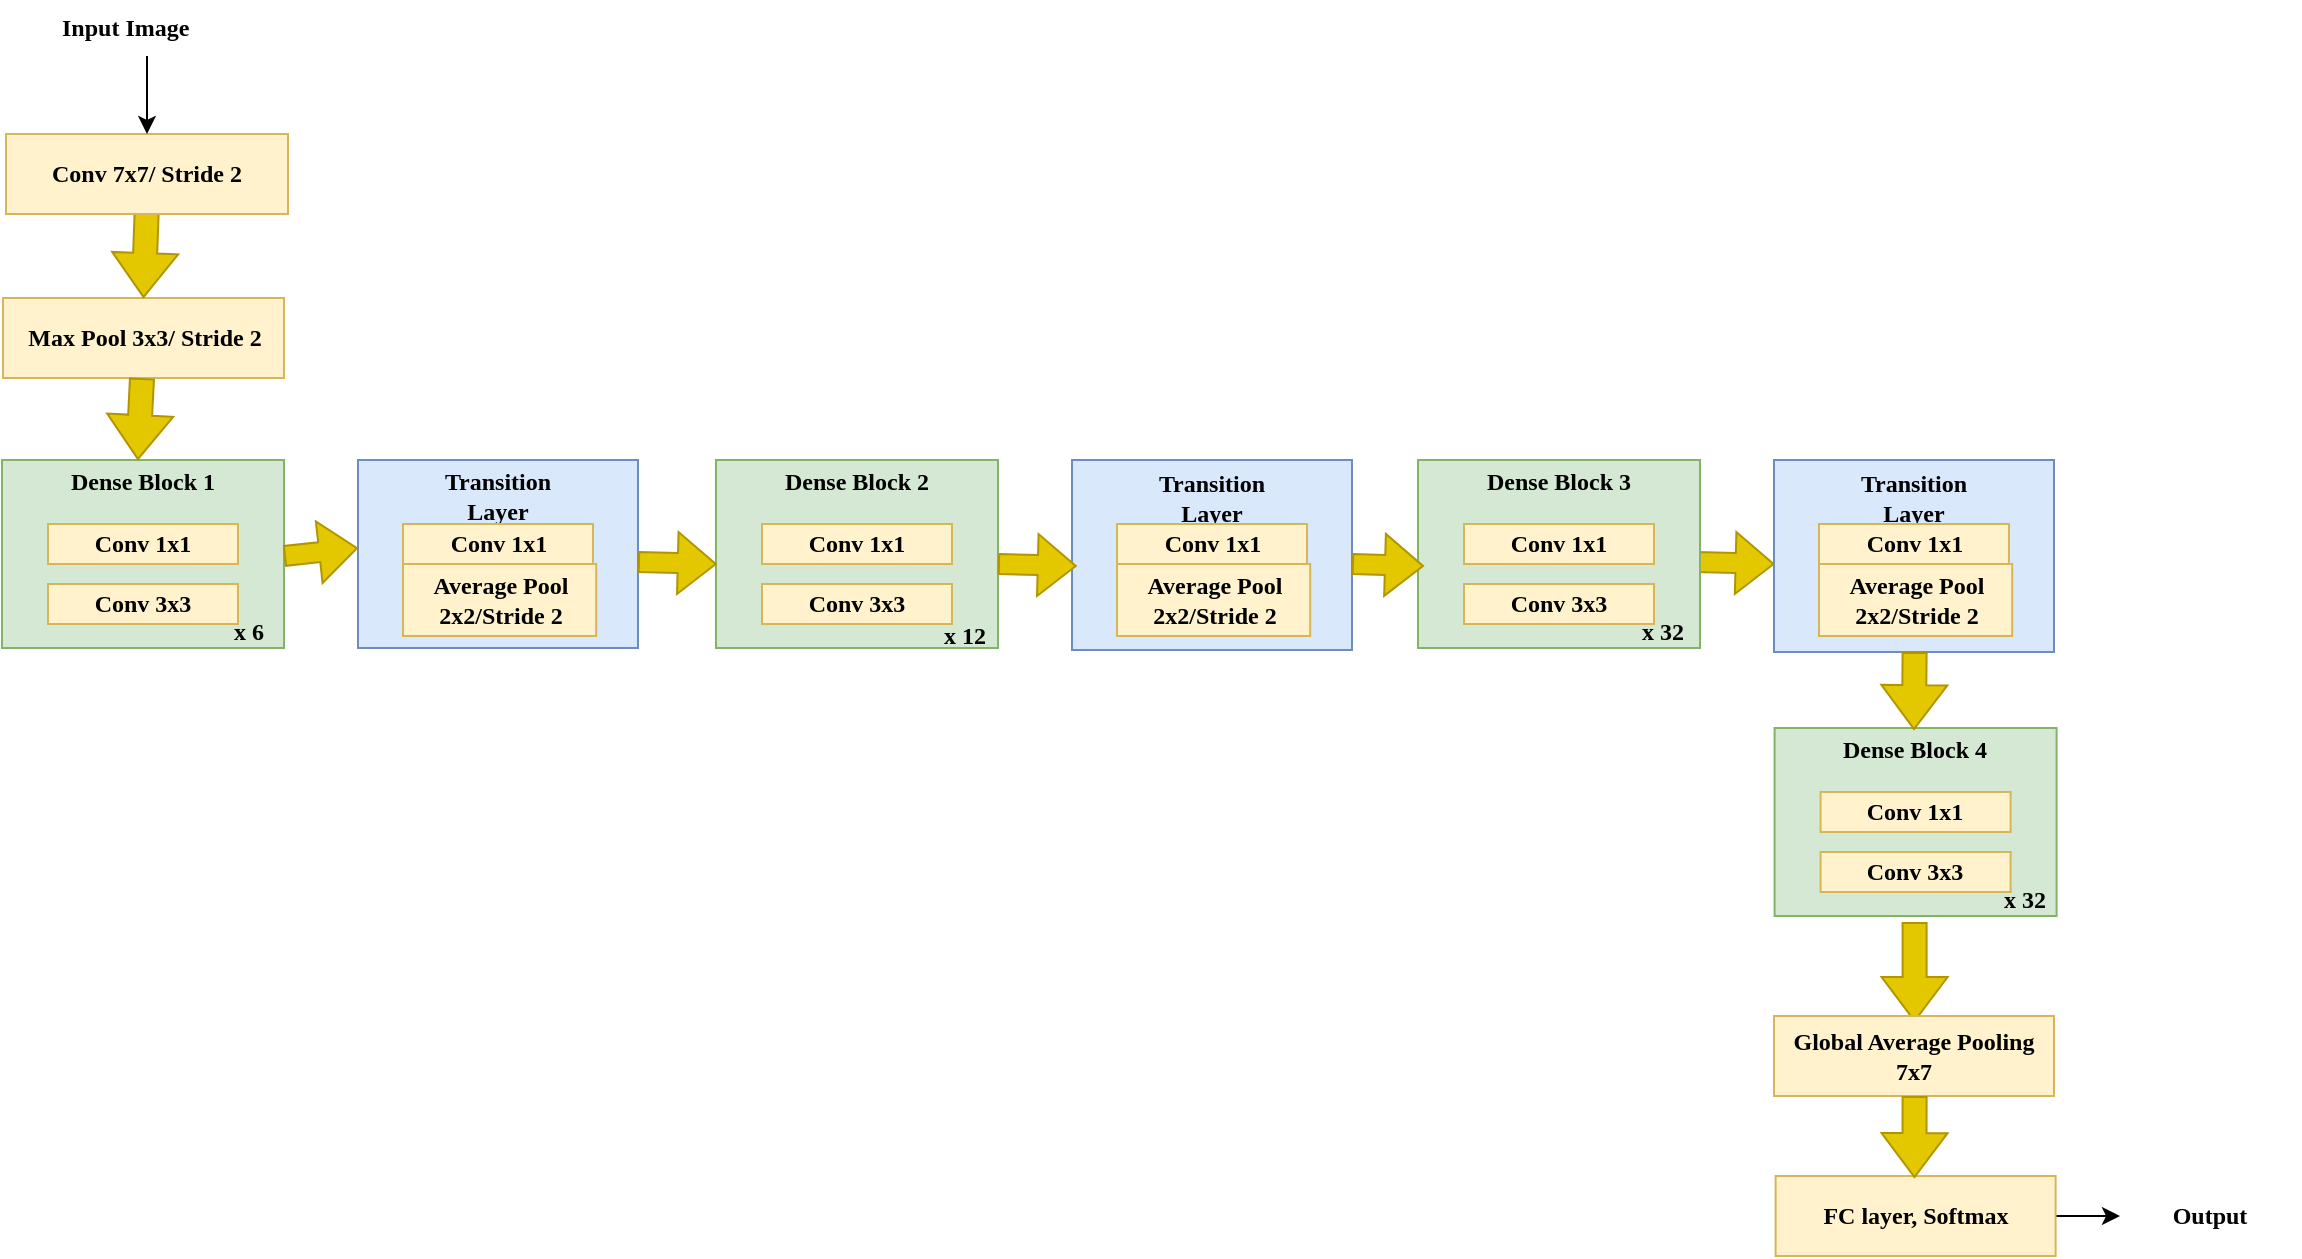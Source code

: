 <mxfile version="20.0.1" type="github">
  <diagram id="lazU5OvHfyAV0OO9t7CG" name="Page-1">
    <mxGraphModel dx="1822" dy="772" grid="0" gridSize="10" guides="1" tooltips="1" connect="1" arrows="1" fold="1" page="0" pageScale="1" pageWidth="1100" pageHeight="850" math="0" shadow="0">
      <root>
        <mxCell id="0" />
        <mxCell id="1" parent="0" />
        <mxCell id="tgbIbMeUaIrSX3RmPcg8-1" value="&lt;div align=&quot;center&quot;&gt;&lt;font face=&quot;Comic Sans MS&quot;&gt;&lt;b&gt;&lt;br&gt;&lt;/b&gt;&lt;/font&gt;&lt;/div&gt;&lt;div align=&quot;center&quot;&gt;&lt;font face=&quot;Comic Sans MS&quot;&gt;&lt;b&gt;&lt;br&gt;&lt;/b&gt;&lt;/font&gt;&lt;/div&gt;&lt;div align=&quot;center&quot;&gt;&lt;font face=&quot;Comic Sans MS&quot;&gt;&lt;b&gt;Dense Block 1&lt;/b&gt;&lt;/font&gt;&lt;/div&gt;&lt;div align=&quot;center&quot;&gt;&lt;font face=&quot;Comic Sans MS&quot;&gt;&lt;b&gt;&lt;br&gt;&lt;/b&gt;&lt;/font&gt;&lt;/div&gt;&lt;div align=&quot;center&quot;&gt;&lt;font face=&quot;Comic Sans MS&quot;&gt;&lt;b&gt;&lt;br&gt;&lt;/b&gt;&lt;/font&gt;&lt;/div&gt;&lt;div align=&quot;center&quot;&gt;&lt;font face=&quot;Comic Sans MS&quot;&gt;&lt;b&gt;&lt;br&gt;&lt;/b&gt;&lt;/font&gt;&lt;/div&gt;&lt;div align=&quot;center&quot;&gt;&lt;font face=&quot;Comic Sans MS&quot;&gt;&lt;b&gt;&lt;br&gt;&lt;/b&gt;&lt;/font&gt;&lt;/div&gt;&lt;div align=&quot;center&quot;&gt;&lt;font face=&quot;Comic Sans MS&quot;&gt;&lt;b&gt;&lt;br&gt;&lt;/b&gt;&lt;/font&gt;&lt;/div&gt;&lt;div align=&quot;center&quot;&gt;&lt;font face=&quot;Comic Sans MS&quot;&gt;&lt;b&gt;&lt;br&gt;&lt;/b&gt;&lt;/font&gt;&lt;/div&gt;&lt;div align=&quot;center&quot;&gt;&lt;font face=&quot;Comic Sans MS&quot;&gt;&lt;b&gt;&lt;br&gt;&lt;/b&gt;&lt;/font&gt;&lt;/div&gt;" style="rounded=0;whiteSpace=wrap;html=1;fillColor=#d5e8d4;strokeColor=#82b366;shadow=0;sketch=0;glass=0;rotation=0;backgroundOutline=1;align=center;" vertex="1" parent="1">
          <mxGeometry x="-68" y="396" width="141" height="94" as="geometry" />
        </mxCell>
        <mxCell id="tgbIbMeUaIrSX3RmPcg8-2" value="&lt;b&gt;&lt;font face=&quot;Comic Sans MS&quot;&gt;Conv 1x1&lt;/font&gt;&lt;/b&gt;" style="rounded=0;whiteSpace=wrap;html=1;fillColor=#fff2cc;strokeColor=#d6b656;" vertex="1" parent="1">
          <mxGeometry x="-45" y="428" width="95" height="20" as="geometry" />
        </mxCell>
        <mxCell id="tgbIbMeUaIrSX3RmPcg8-3" value="&lt;b&gt;&lt;font face=&quot;Comic Sans MS&quot;&gt;Conv 3x3&lt;/font&gt;&lt;/b&gt;" style="rounded=0;whiteSpace=wrap;html=1;fillColor=#fff2cc;strokeColor=#d6b656;" vertex="1" parent="1">
          <mxGeometry x="-45" y="458" width="95" height="20" as="geometry" />
        </mxCell>
        <mxCell id="tgbIbMeUaIrSX3RmPcg8-10" value="&lt;blockquote&gt;&lt;b&gt;&lt;font face=&quot;Comic Sans MS&quot;&gt;Transition Layer&lt;br&gt;&lt;br&gt;&lt;br&gt;&lt;br&gt;&lt;br&gt;&lt;/font&gt;&lt;/b&gt;&lt;/blockquote&gt;" style="rounded=0;whiteSpace=wrap;html=1;fillColor=#dae8fc;strokeColor=#6c8ebf;shadow=0;sketch=0;glass=0;rotation=0;backgroundOutline=1;align=center;" vertex="1" parent="1">
          <mxGeometry x="110" y="396" width="140" height="94" as="geometry" />
        </mxCell>
        <mxCell id="tgbIbMeUaIrSX3RmPcg8-12" value="&lt;b&gt;&lt;font face=&quot;Comic Sans MS&quot;&gt;Average Pool 2x2/Stride 2&lt;/font&gt;&lt;/b&gt;" style="rounded=0;whiteSpace=wrap;html=1;fillColor=#fff2cc;strokeColor=#d6b656;" vertex="1" parent="1">
          <mxGeometry x="132.5" y="448" width="96.6" height="36" as="geometry" />
        </mxCell>
        <mxCell id="tgbIbMeUaIrSX3RmPcg8-19" value="" style="shape=flexArrow;endArrow=classic;html=1;rounded=0;fontFamily=Comic Sans MS;fillColor=#e3c800;strokeColor=#B09500;" edge="1" parent="1">
          <mxGeometry width="50" height="50" relative="1" as="geometry">
            <mxPoint x="73" y="444" as="sourcePoint" />
            <mxPoint x="110" y="440" as="targetPoint" />
          </mxGeometry>
        </mxCell>
        <mxCell id="tgbIbMeUaIrSX3RmPcg8-20" value="" style="shape=flexArrow;endArrow=classic;html=1;rounded=0;fontFamily=Comic Sans MS;fillColor=#e3c800;strokeColor=#B09500;" edge="1" parent="1">
          <mxGeometry width="50" height="50" relative="1" as="geometry">
            <mxPoint x="778.91" y="447" as="sourcePoint" />
            <mxPoint x="818.3" y="448" as="targetPoint" />
          </mxGeometry>
        </mxCell>
        <mxCell id="tgbIbMeUaIrSX3RmPcg8-22" value="&lt;b&gt;&lt;font face=&quot;Comic Sans MS&quot;&gt;Max Pool 3x3/ Stride 2&lt;/font&gt;&lt;/b&gt;" style="rounded=0;whiteSpace=wrap;html=1;fillColor=#fff2cc;strokeColor=#d6b656;" vertex="1" parent="1">
          <mxGeometry x="-67.5" y="315" width="140.5" height="40" as="geometry" />
        </mxCell>
        <mxCell id="tgbIbMeUaIrSX3RmPcg8-27" value="" style="shape=flexArrow;endArrow=classic;html=1;rounded=0;fontFamily=Comic Sans MS;fillColor=#e3c800;strokeColor=#B09500;width=12;endSize=6.98;" edge="1" parent="1">
          <mxGeometry width="50" height="50" relative="1" as="geometry">
            <mxPoint x="888.3" y="627" as="sourcePoint" />
            <mxPoint x="888.3" y="677" as="targetPoint" />
          </mxGeometry>
        </mxCell>
        <mxCell id="tgbIbMeUaIrSX3RmPcg8-29" value="" style="shape=flexArrow;endArrow=classic;html=1;rounded=0;fontFamily=Comic Sans MS;fillColor=#e3c800;strokeColor=#B09500;width=12;endSize=6.98;entryX=0.482;entryY=0;entryDx=0;entryDy=0;entryPerimeter=0;" edge="1" parent="1" target="tgbIbMeUaIrSX3RmPcg8-1">
          <mxGeometry width="50" height="50" relative="1" as="geometry">
            <mxPoint x="2" y="355" as="sourcePoint" />
            <mxPoint y="391" as="targetPoint" />
          </mxGeometry>
        </mxCell>
        <mxCell id="tgbIbMeUaIrSX3RmPcg8-39" value="&lt;b&gt;&lt;font face=&quot;Comic Sans MS&quot;&gt;Conv 1x1&lt;/font&gt;&lt;/b&gt;" style="rounded=0;whiteSpace=wrap;html=1;fillColor=#fff2cc;strokeColor=#d6b656;" vertex="1" parent="1">
          <mxGeometry x="132.5" y="428" width="95" height="20" as="geometry" />
        </mxCell>
        <mxCell id="tgbIbMeUaIrSX3RmPcg8-40" value="&lt;div align=&quot;center&quot;&gt;&lt;font face=&quot;Comic Sans MS&quot;&gt;&lt;b&gt;&lt;br&gt;&lt;/b&gt;&lt;/font&gt;&lt;/div&gt;&lt;div align=&quot;center&quot;&gt;&lt;font face=&quot;Comic Sans MS&quot;&gt;&lt;b&gt;&lt;br&gt;&lt;/b&gt;&lt;/font&gt;&lt;/div&gt;&lt;div align=&quot;center&quot;&gt;&lt;font face=&quot;Comic Sans MS&quot;&gt;&lt;b&gt;Dense Block 2&lt;br&gt;&lt;/b&gt;&lt;/font&gt;&lt;/div&gt;&lt;div align=&quot;center&quot;&gt;&lt;font face=&quot;Comic Sans MS&quot;&gt;&lt;b&gt;&lt;br&gt;&lt;/b&gt;&lt;/font&gt;&lt;/div&gt;&lt;div align=&quot;center&quot;&gt;&lt;font face=&quot;Comic Sans MS&quot;&gt;&lt;b&gt;&lt;br&gt;&lt;/b&gt;&lt;/font&gt;&lt;/div&gt;&lt;div align=&quot;center&quot;&gt;&lt;font face=&quot;Comic Sans MS&quot;&gt;&lt;b&gt;&lt;br&gt;&lt;/b&gt;&lt;/font&gt;&lt;/div&gt;&lt;div align=&quot;center&quot;&gt;&lt;font face=&quot;Comic Sans MS&quot;&gt;&lt;b&gt;&lt;br&gt;&lt;/b&gt;&lt;/font&gt;&lt;/div&gt;&lt;div align=&quot;center&quot;&gt;&lt;font face=&quot;Comic Sans MS&quot;&gt;&lt;b&gt;&lt;br&gt;&lt;/b&gt;&lt;/font&gt;&lt;/div&gt;&lt;div align=&quot;center&quot;&gt;&lt;font face=&quot;Comic Sans MS&quot;&gt;&lt;b&gt;&lt;br&gt;&lt;/b&gt;&lt;/font&gt;&lt;/div&gt;&lt;div align=&quot;center&quot;&gt;&lt;font face=&quot;Comic Sans MS&quot;&gt;&lt;b&gt;&lt;br&gt;&lt;/b&gt;&lt;/font&gt;&lt;/div&gt;" style="rounded=0;whiteSpace=wrap;html=1;fillColor=#d5e8d4;strokeColor=#82b366;shadow=0;sketch=0;glass=0;rotation=0;backgroundOutline=1;align=center;" vertex="1" parent="1">
          <mxGeometry x="289" y="396" width="141" height="94" as="geometry" />
        </mxCell>
        <mxCell id="tgbIbMeUaIrSX3RmPcg8-41" value="&lt;b&gt;&lt;font face=&quot;Comic Sans MS&quot;&gt;Conv 1x1&lt;/font&gt;&lt;/b&gt;" style="rounded=0;whiteSpace=wrap;html=1;fillColor=#fff2cc;strokeColor=#d6b656;" vertex="1" parent="1">
          <mxGeometry x="312" y="428" width="95" height="20" as="geometry" />
        </mxCell>
        <mxCell id="tgbIbMeUaIrSX3RmPcg8-42" value="&lt;b&gt;&lt;font face=&quot;Comic Sans MS&quot;&gt;Conv 3x3&lt;/font&gt;&lt;/b&gt;" style="rounded=0;whiteSpace=wrap;html=1;fillColor=#fff2cc;strokeColor=#d6b656;" vertex="1" parent="1">
          <mxGeometry x="312" y="458" width="95" height="20" as="geometry" />
        </mxCell>
        <mxCell id="tgbIbMeUaIrSX3RmPcg8-43" value="&lt;blockquote&gt;&lt;b&gt;&lt;font face=&quot;Comic Sans MS&quot;&gt;Transition Layer&lt;br&gt;&lt;br&gt;&lt;br&gt;&lt;br&gt;&lt;br&gt;&lt;/font&gt;&lt;/b&gt;&lt;/blockquote&gt;" style="rounded=0;whiteSpace=wrap;html=1;fillColor=#dae8fc;strokeColor=#6c8ebf;shadow=0;sketch=0;glass=0;rotation=0;backgroundOutline=1;align=center;" vertex="1" parent="1">
          <mxGeometry x="467" y="396" width="140" height="95" as="geometry" />
        </mxCell>
        <mxCell id="tgbIbMeUaIrSX3RmPcg8-44" value="&lt;b&gt;&lt;font face=&quot;Comic Sans MS&quot;&gt;Average Pool 2x2/Stride 2&lt;/font&gt;&lt;/b&gt;" style="rounded=0;whiteSpace=wrap;html=1;fillColor=#fff2cc;strokeColor=#d6b656;" vertex="1" parent="1">
          <mxGeometry x="489.5" y="448" width="96.6" height="36" as="geometry" />
        </mxCell>
        <mxCell id="tgbIbMeUaIrSX3RmPcg8-45" value="&lt;b&gt;&lt;font face=&quot;Comic Sans MS&quot;&gt;Conv 1x1&lt;/font&gt;&lt;/b&gt;" style="rounded=0;whiteSpace=wrap;html=1;fillColor=#fff2cc;strokeColor=#d6b656;" vertex="1" parent="1">
          <mxGeometry x="489.5" y="428" width="95" height="20" as="geometry" />
        </mxCell>
        <mxCell id="tgbIbMeUaIrSX3RmPcg8-46" value="&lt;div align=&quot;center&quot;&gt;&lt;font face=&quot;Comic Sans MS&quot;&gt;&lt;b&gt;&lt;br&gt;&lt;/b&gt;&lt;/font&gt;&lt;/div&gt;&lt;div align=&quot;center&quot;&gt;&lt;font face=&quot;Comic Sans MS&quot;&gt;&lt;b&gt;&lt;br&gt;&lt;/b&gt;&lt;/font&gt;&lt;/div&gt;&lt;div align=&quot;center&quot;&gt;&lt;font face=&quot;Comic Sans MS&quot;&gt;&lt;b&gt;Dense Block 3&lt;br&gt;&lt;/b&gt;&lt;/font&gt;&lt;/div&gt;&lt;div align=&quot;center&quot;&gt;&lt;font face=&quot;Comic Sans MS&quot;&gt;&lt;b&gt;&lt;br&gt;&lt;/b&gt;&lt;/font&gt;&lt;/div&gt;&lt;div align=&quot;center&quot;&gt;&lt;font face=&quot;Comic Sans MS&quot;&gt;&lt;b&gt;&lt;br&gt;&lt;/b&gt;&lt;/font&gt;&lt;/div&gt;&lt;div align=&quot;center&quot;&gt;&lt;font face=&quot;Comic Sans MS&quot;&gt;&lt;b&gt;&lt;br&gt;&lt;/b&gt;&lt;/font&gt;&lt;/div&gt;&lt;div align=&quot;center&quot;&gt;&lt;font face=&quot;Comic Sans MS&quot;&gt;&lt;b&gt;&lt;br&gt;&lt;/b&gt;&lt;/font&gt;&lt;/div&gt;&lt;div align=&quot;center&quot;&gt;&lt;font face=&quot;Comic Sans MS&quot;&gt;&lt;b&gt;&lt;br&gt;&lt;/b&gt;&lt;/font&gt;&lt;/div&gt;&lt;div align=&quot;center&quot;&gt;&lt;font face=&quot;Comic Sans MS&quot;&gt;&lt;b&gt;&lt;br&gt;&lt;/b&gt;&lt;/font&gt;&lt;/div&gt;&lt;div align=&quot;center&quot;&gt;&lt;font face=&quot;Comic Sans MS&quot;&gt;&lt;b&gt;&lt;br&gt;&lt;/b&gt;&lt;/font&gt;&lt;/div&gt;" style="rounded=0;whiteSpace=wrap;html=1;fillColor=#d5e8d4;strokeColor=#82b366;shadow=0;sketch=0;glass=0;rotation=0;backgroundOutline=1;align=center;" vertex="1" parent="1">
          <mxGeometry x="640" y="396" width="141" height="94" as="geometry" />
        </mxCell>
        <mxCell id="tgbIbMeUaIrSX3RmPcg8-47" value="&lt;b&gt;&lt;font face=&quot;Comic Sans MS&quot;&gt;Conv 1x1&lt;/font&gt;&lt;/b&gt;" style="rounded=0;whiteSpace=wrap;html=1;fillColor=#fff2cc;strokeColor=#d6b656;" vertex="1" parent="1">
          <mxGeometry x="663" y="428" width="95" height="20" as="geometry" />
        </mxCell>
        <mxCell id="tgbIbMeUaIrSX3RmPcg8-48" value="&lt;b&gt;&lt;font face=&quot;Comic Sans MS&quot;&gt;Conv 3x3&lt;/font&gt;&lt;/b&gt;" style="rounded=0;whiteSpace=wrap;html=1;fillColor=#fff2cc;strokeColor=#d6b656;" vertex="1" parent="1">
          <mxGeometry x="663" y="458" width="95" height="20" as="geometry" />
        </mxCell>
        <mxCell id="tgbIbMeUaIrSX3RmPcg8-49" value="&lt;blockquote&gt;&lt;b&gt;&lt;font face=&quot;Comic Sans MS&quot;&gt;Transition Layer&lt;br&gt;&lt;br&gt;&lt;br&gt;&lt;br&gt;&lt;br&gt;&lt;/font&gt;&lt;/b&gt;&lt;/blockquote&gt;" style="rounded=0;whiteSpace=wrap;html=1;fillColor=#dae8fc;strokeColor=#6c8ebf;shadow=0;sketch=0;glass=0;rotation=0;backgroundOutline=1;align=center;" vertex="1" parent="1">
          <mxGeometry x="818" y="396" width="140" height="96" as="geometry" />
        </mxCell>
        <mxCell id="tgbIbMeUaIrSX3RmPcg8-50" value="&lt;b&gt;&lt;font face=&quot;Comic Sans MS&quot;&gt;Average Pool 2x2/Stride 2&lt;/font&gt;&lt;/b&gt;" style="rounded=0;whiteSpace=wrap;html=1;fillColor=#fff2cc;strokeColor=#d6b656;" vertex="1" parent="1">
          <mxGeometry x="840.5" y="448" width="96.6" height="36" as="geometry" />
        </mxCell>
        <mxCell id="tgbIbMeUaIrSX3RmPcg8-51" value="&lt;b&gt;&lt;font face=&quot;Comic Sans MS&quot;&gt;Conv 1x1&lt;/font&gt;&lt;/b&gt;" style="rounded=0;whiteSpace=wrap;html=1;fillColor=#fff2cc;strokeColor=#d6b656;" vertex="1" parent="1">
          <mxGeometry x="840.5" y="428" width="95" height="20" as="geometry" />
        </mxCell>
        <mxCell id="tgbIbMeUaIrSX3RmPcg8-52" value="&lt;div align=&quot;center&quot;&gt;&lt;font face=&quot;Comic Sans MS&quot;&gt;&lt;b&gt;&lt;br&gt;&lt;/b&gt;&lt;/font&gt;&lt;/div&gt;&lt;div align=&quot;center&quot;&gt;&lt;font face=&quot;Comic Sans MS&quot;&gt;&lt;b&gt;&lt;br&gt;&lt;/b&gt;&lt;/font&gt;&lt;/div&gt;&lt;div align=&quot;center&quot;&gt;&lt;font face=&quot;Comic Sans MS&quot;&gt;&lt;b&gt;Dense Block 4&lt;br&gt;&lt;/b&gt;&lt;/font&gt;&lt;/div&gt;&lt;div align=&quot;center&quot;&gt;&lt;font face=&quot;Comic Sans MS&quot;&gt;&lt;b&gt;&lt;br&gt;&lt;/b&gt;&lt;/font&gt;&lt;/div&gt;&lt;div align=&quot;center&quot;&gt;&lt;font face=&quot;Comic Sans MS&quot;&gt;&lt;b&gt;&lt;br&gt;&lt;/b&gt;&lt;/font&gt;&lt;/div&gt;&lt;div align=&quot;center&quot;&gt;&lt;font face=&quot;Comic Sans MS&quot;&gt;&lt;b&gt;&lt;br&gt;&lt;/b&gt;&lt;/font&gt;&lt;/div&gt;&lt;div align=&quot;center&quot;&gt;&lt;font face=&quot;Comic Sans MS&quot;&gt;&lt;b&gt;&lt;br&gt;&lt;/b&gt;&lt;/font&gt;&lt;/div&gt;&lt;div align=&quot;center&quot;&gt;&lt;font face=&quot;Comic Sans MS&quot;&gt;&lt;b&gt;&lt;br&gt;&lt;/b&gt;&lt;/font&gt;&lt;/div&gt;&lt;div align=&quot;center&quot;&gt;&lt;font face=&quot;Comic Sans MS&quot;&gt;&lt;b&gt;&lt;br&gt;&lt;/b&gt;&lt;/font&gt;&lt;/div&gt;&lt;div align=&quot;center&quot;&gt;&lt;font face=&quot;Comic Sans MS&quot;&gt;&lt;b&gt;&lt;br&gt;&lt;/b&gt;&lt;/font&gt;&lt;/div&gt;" style="rounded=0;whiteSpace=wrap;html=1;fillColor=#d5e8d4;strokeColor=#82b366;shadow=0;sketch=0;glass=0;rotation=0;backgroundOutline=1;align=center;" vertex="1" parent="1">
          <mxGeometry x="818.3" y="530" width="141" height="94" as="geometry" />
        </mxCell>
        <mxCell id="tgbIbMeUaIrSX3RmPcg8-53" value="&lt;b&gt;&lt;font face=&quot;Comic Sans MS&quot;&gt;Conv 1x1&lt;/font&gt;&lt;/b&gt;" style="rounded=0;whiteSpace=wrap;html=1;fillColor=#fff2cc;strokeColor=#d6b656;" vertex="1" parent="1">
          <mxGeometry x="841.3" y="562" width="95" height="20" as="geometry" />
        </mxCell>
        <mxCell id="tgbIbMeUaIrSX3RmPcg8-54" value="&lt;b&gt;&lt;font face=&quot;Comic Sans MS&quot;&gt;Conv 3x3&lt;/font&gt;&lt;/b&gt;" style="rounded=0;whiteSpace=wrap;html=1;fillColor=#fff2cc;strokeColor=#d6b656;" vertex="1" parent="1">
          <mxGeometry x="841.3" y="592" width="95" height="20" as="geometry" />
        </mxCell>
        <mxCell id="tgbIbMeUaIrSX3RmPcg8-58" value="" style="shape=flexArrow;endArrow=classic;html=1;rounded=0;fontFamily=Comic Sans MS;fillColor=#e3c800;strokeColor=#B09500;" edge="1" parent="1">
          <mxGeometry width="50" height="50" relative="1" as="geometry">
            <mxPoint x="250.0" y="447" as="sourcePoint" />
            <mxPoint x="289.39" y="448" as="targetPoint" />
          </mxGeometry>
        </mxCell>
        <mxCell id="tgbIbMeUaIrSX3RmPcg8-60" value="" style="shape=flexArrow;endArrow=classic;html=1;rounded=0;fontFamily=Comic Sans MS;fillColor=#e3c800;strokeColor=#B09500;" edge="1" parent="1">
          <mxGeometry width="50" height="50" relative="1" as="geometry">
            <mxPoint x="430.0" y="448" as="sourcePoint" />
            <mxPoint x="469.39" y="449" as="targetPoint" />
          </mxGeometry>
        </mxCell>
        <mxCell id="tgbIbMeUaIrSX3RmPcg8-61" value="" style="shape=flexArrow;endArrow=classic;html=1;rounded=0;fontFamily=Comic Sans MS;fillColor=#e3c800;strokeColor=#B09500;" edge="1" parent="1">
          <mxGeometry width="50" height="50" relative="1" as="geometry">
            <mxPoint x="607.0" y="448" as="sourcePoint" />
            <mxPoint x="643" y="449" as="targetPoint" />
          </mxGeometry>
        </mxCell>
        <mxCell id="tgbIbMeUaIrSX3RmPcg8-62" value="" style="shape=flexArrow;endArrow=classic;html=1;rounded=0;fontFamily=Comic Sans MS;fillColor=#e3c800;strokeColor=#B09500;width=12;endSize=6.98;" edge="1" parent="1">
          <mxGeometry width="50" height="50" relative="1" as="geometry">
            <mxPoint x="888.3" y="492" as="sourcePoint" />
            <mxPoint x="888" y="531" as="targetPoint" />
          </mxGeometry>
        </mxCell>
        <mxCell id="tgbIbMeUaIrSX3RmPcg8-63" value="&lt;b&gt;&lt;font face=&quot;Comic Sans MS&quot;&gt;Global Average Pooling&lt;/font&gt;&lt;/b&gt; &lt;b&gt;&lt;font face=&quot;Comic Sans MS&quot;&gt;7x7&lt;/font&gt;&lt;/b&gt;" style="rounded=0;whiteSpace=wrap;html=1;fillColor=#fff2cc;strokeColor=#d6b656;" vertex="1" parent="1">
          <mxGeometry x="818" y="674" width="140" height="40" as="geometry" />
        </mxCell>
        <mxCell id="tgbIbMeUaIrSX3RmPcg8-82" style="edgeStyle=orthogonalEdgeStyle;rounded=0;orthogonalLoop=1;jettySize=auto;html=1;fontFamily=Comic Sans MS;" edge="1" parent="1" source="tgbIbMeUaIrSX3RmPcg8-64" target="tgbIbMeUaIrSX3RmPcg8-79">
          <mxGeometry relative="1" as="geometry" />
        </mxCell>
        <mxCell id="tgbIbMeUaIrSX3RmPcg8-64" value="&lt;b&gt;&lt;font face=&quot;Comic Sans MS&quot;&gt;FC layer, Softmax&lt;/font&gt;&lt;/b&gt;" style="rounded=0;whiteSpace=wrap;html=1;fillColor=#fff2cc;strokeColor=#d6b656;" vertex="1" parent="1">
          <mxGeometry x="818.8" y="754" width="140" height="40" as="geometry" />
        </mxCell>
        <mxCell id="tgbIbMeUaIrSX3RmPcg8-65" value="" style="shape=flexArrow;endArrow=classic;html=1;rounded=0;fontFamily=Comic Sans MS;fillColor=#e3c800;strokeColor=#B09500;width=12;endSize=6.98;entryX=0.5;entryY=0;entryDx=0;entryDy=0;" edge="1" parent="1" target="tgbIbMeUaIrSX3RmPcg8-22">
          <mxGeometry width="50" height="50" relative="1" as="geometry">
            <mxPoint x="4.63" y="264" as="sourcePoint" />
            <mxPoint x="2.38" y="308" as="targetPoint" />
          </mxGeometry>
        </mxCell>
        <mxCell id="tgbIbMeUaIrSX3RmPcg8-66" value="" style="shape=flexArrow;endArrow=classic;html=1;rounded=0;fontFamily=Comic Sans MS;fillColor=#e3c800;strokeColor=#B09500;width=12;endSize=6.98;entryX=0.496;entryY=0.025;entryDx=0;entryDy=0;entryPerimeter=0;" edge="1" parent="1" target="tgbIbMeUaIrSX3RmPcg8-64">
          <mxGeometry width="50" height="50" relative="1" as="geometry">
            <mxPoint x="888.3" y="714" as="sourcePoint" />
            <mxPoint x="886" y="751" as="targetPoint" />
          </mxGeometry>
        </mxCell>
        <mxCell id="tgbIbMeUaIrSX3RmPcg8-69" value="&lt;b&gt;x 6&lt;/b&gt;" style="text;whiteSpace=wrap;html=1;fontFamily=Comic Sans MS;" vertex="1" parent="1">
          <mxGeometry x="46" y="468" width="38" height="28" as="geometry" />
        </mxCell>
        <mxCell id="tgbIbMeUaIrSX3RmPcg8-70" value="&lt;b&gt;x 12&lt;/b&gt;" style="text;whiteSpace=wrap;html=1;fontFamily=Comic Sans MS;" vertex="1" parent="1">
          <mxGeometry x="401" y="470" width="38" height="28" as="geometry" />
        </mxCell>
        <mxCell id="tgbIbMeUaIrSX3RmPcg8-71" value="&lt;b&gt;x 32&lt;br&gt;&lt;/b&gt;" style="text;whiteSpace=wrap;html=1;fontFamily=Comic Sans MS;" vertex="1" parent="1">
          <mxGeometry x="750" y="468" width="38" height="28" as="geometry" />
        </mxCell>
        <mxCell id="tgbIbMeUaIrSX3RmPcg8-72" value="&lt;b&gt;x 32&lt;br&gt;&lt;/b&gt;" style="text;whiteSpace=wrap;html=1;fontFamily=Comic Sans MS;" vertex="1" parent="1">
          <mxGeometry x="931" y="602" width="38" height="28" as="geometry" />
        </mxCell>
        <mxCell id="tgbIbMeUaIrSX3RmPcg8-73" value="&lt;b&gt;&lt;font face=&quot;Comic Sans MS&quot;&gt;Conv 7x7/ Stride 2&lt;/font&gt;&lt;/b&gt;" style="rounded=0;whiteSpace=wrap;html=1;fillColor=#fff2cc;strokeColor=#d6b656;" vertex="1" parent="1">
          <mxGeometry x="-66" y="233" width="141" height="40" as="geometry" />
        </mxCell>
        <mxCell id="tgbIbMeUaIrSX3RmPcg8-81" style="edgeStyle=orthogonalEdgeStyle;rounded=0;orthogonalLoop=1;jettySize=auto;html=1;entryX=0.5;entryY=0;entryDx=0;entryDy=0;fontFamily=Comic Sans MS;" edge="1" parent="1" source="tgbIbMeUaIrSX3RmPcg8-75" target="tgbIbMeUaIrSX3RmPcg8-73">
          <mxGeometry relative="1" as="geometry" />
        </mxCell>
        <mxCell id="tgbIbMeUaIrSX3RmPcg8-75" value="&lt;b&gt;&lt;font face=&quot;Comic Sans MS&quot;&gt;Input&lt;/font&gt;&lt;/b&gt; &lt;b&gt;&lt;font face=&quot;Comic Sans MS&quot;&gt;Image&lt;/font&gt;&lt;/b&gt;" style="text;whiteSpace=wrap;html=1;fontFamily=Comic Sans MS;" vertex="1" parent="1">
          <mxGeometry x="-40.5" y="166" width="90" height="28" as="geometry" />
        </mxCell>
        <mxCell id="tgbIbMeUaIrSX3RmPcg8-79" value="&lt;div align=&quot;center&quot;&gt;&lt;b&gt;Output&lt;/b&gt;&lt;/div&gt;" style="text;whiteSpace=wrap;html=1;fontFamily=Comic Sans MS;align=center;" vertex="1" parent="1">
          <mxGeometry x="991" y="760" width="90" height="28" as="geometry" />
        </mxCell>
      </root>
    </mxGraphModel>
  </diagram>
</mxfile>
